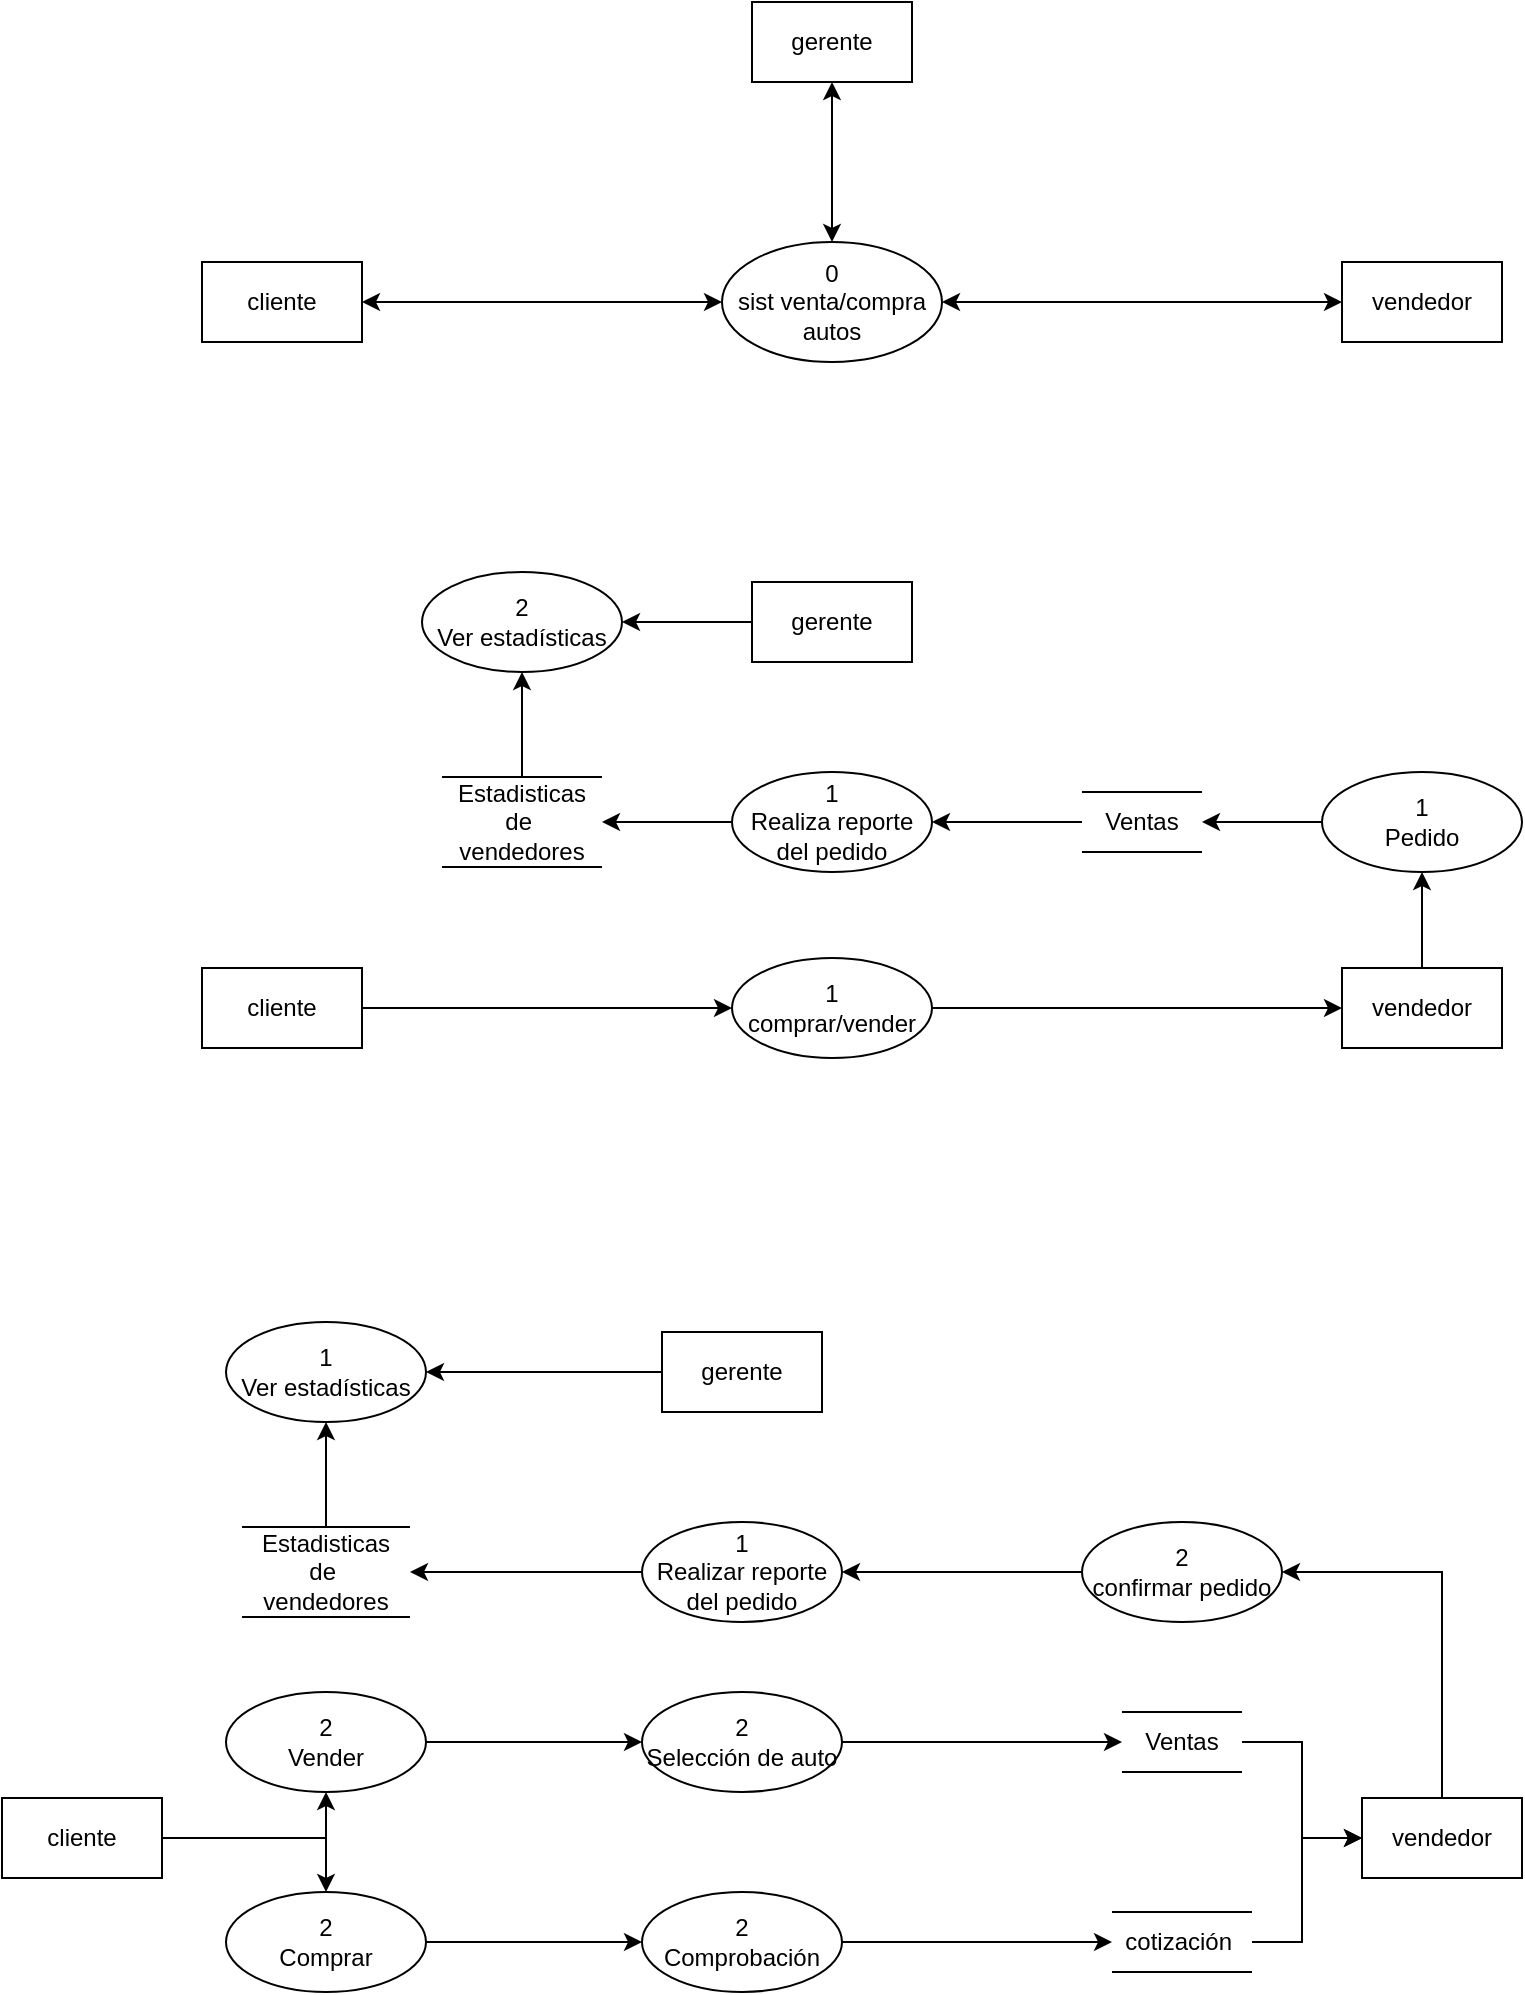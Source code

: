 <mxfile version="24.7.17">
  <diagram name="Página-1" id="5TAty5EcfWNlwhEdt77P">
    <mxGraphModel grid="1" page="1" gridSize="10" guides="1" tooltips="1" connect="1" arrows="1" fold="1" pageScale="1" pageWidth="827" pageHeight="1169" math="0" shadow="0">
      <root>
        <mxCell id="0" />
        <mxCell id="1" parent="0" />
        <mxCell id="t5HQ9qF4xci2MWX0yWFT-1" value="0&lt;div&gt;sist venta/compra&lt;/div&gt;&lt;div&gt;autos&lt;/div&gt;" style="ellipse;whiteSpace=wrap;html=1;" vertex="1" parent="1">
          <mxGeometry x="820" y="130" width="110" height="60" as="geometry" />
        </mxCell>
        <mxCell id="t5HQ9qF4xci2MWX0yWFT-2" value="cliente" style="rounded=0;whiteSpace=wrap;html=1;" vertex="1" parent="1">
          <mxGeometry x="560" y="140" width="80" height="40" as="geometry" />
        </mxCell>
        <mxCell id="t5HQ9qF4xci2MWX0yWFT-3" value="gerente" style="rounded=0;whiteSpace=wrap;html=1;" vertex="1" parent="1">
          <mxGeometry x="835" y="10" width="80" height="40" as="geometry" />
        </mxCell>
        <mxCell id="t5HQ9qF4xci2MWX0yWFT-4" value="vendedor" style="rounded=0;whiteSpace=wrap;html=1;" vertex="1" parent="1">
          <mxGeometry x="1130" y="140" width="80" height="40" as="geometry" />
        </mxCell>
        <mxCell id="t5HQ9qF4xci2MWX0yWFT-5" value="" style="endArrow=classic;startArrow=classic;html=1;rounded=0;entryX=0;entryY=0.5;entryDx=0;entryDy=0;exitX=1;exitY=0.5;exitDx=0;exitDy=0;" edge="1" parent="1" source="t5HQ9qF4xci2MWX0yWFT-1" target="t5HQ9qF4xci2MWX0yWFT-4">
          <mxGeometry width="50" height="50" relative="1" as="geometry">
            <mxPoint x="870" y="320" as="sourcePoint" />
            <mxPoint x="920" y="270" as="targetPoint" />
          </mxGeometry>
        </mxCell>
        <mxCell id="t5HQ9qF4xci2MWX0yWFT-6" value="" style="endArrow=classic;startArrow=classic;html=1;rounded=0;entryX=0;entryY=0.5;entryDx=0;entryDy=0;exitX=1;exitY=0.5;exitDx=0;exitDy=0;" edge="1" parent="1" source="t5HQ9qF4xci2MWX0yWFT-2" target="t5HQ9qF4xci2MWX0yWFT-1">
          <mxGeometry width="50" height="50" relative="1" as="geometry">
            <mxPoint x="870" y="320" as="sourcePoint" />
            <mxPoint x="920" y="270" as="targetPoint" />
          </mxGeometry>
        </mxCell>
        <mxCell id="t5HQ9qF4xci2MWX0yWFT-7" value="" style="endArrow=classic;startArrow=classic;html=1;rounded=0;entryX=0.5;entryY=1;entryDx=0;entryDy=0;exitX=0.5;exitY=0;exitDx=0;exitDy=0;" edge="1" parent="1" source="t5HQ9qF4xci2MWX0yWFT-1" target="t5HQ9qF4xci2MWX0yWFT-3">
          <mxGeometry width="50" height="50" relative="1" as="geometry">
            <mxPoint x="870" y="320" as="sourcePoint" />
            <mxPoint x="920" y="270" as="targetPoint" />
          </mxGeometry>
        </mxCell>
        <mxCell id="dJyvpTzl4861iY1SSyHx-50" style="edgeStyle=orthogonalEdgeStyle;rounded=0;orthogonalLoop=1;jettySize=auto;html=1;entryX=0;entryY=0.5;entryDx=0;entryDy=0;" edge="1" parent="1" source="dJyvpTzl4861iY1SSyHx-1" target="dJyvpTzl4861iY1SSyHx-4">
          <mxGeometry relative="1" as="geometry" />
        </mxCell>
        <mxCell id="dJyvpTzl4861iY1SSyHx-1" value="cliente" style="rounded=0;whiteSpace=wrap;html=1;" vertex="1" parent="1">
          <mxGeometry x="560" y="493" width="80" height="40" as="geometry" />
        </mxCell>
        <mxCell id="dJyvpTzl4861iY1SSyHx-37" style="edgeStyle=orthogonalEdgeStyle;rounded=0;orthogonalLoop=1;jettySize=auto;html=1;entryX=1;entryY=0.5;entryDx=0;entryDy=0;" edge="1" parent="1" source="dJyvpTzl4861iY1SSyHx-2" target="dJyvpTzl4861iY1SSyHx-33">
          <mxGeometry relative="1" as="geometry" />
        </mxCell>
        <mxCell id="dJyvpTzl4861iY1SSyHx-2" value="gerente" style="rounded=0;whiteSpace=wrap;html=1;" vertex="1" parent="1">
          <mxGeometry x="835" y="300" width="80" height="40" as="geometry" />
        </mxCell>
        <mxCell id="dJyvpTzl4861iY1SSyHx-30" style="edgeStyle=orthogonalEdgeStyle;rounded=0;orthogonalLoop=1;jettySize=auto;html=1;entryX=0.5;entryY=1;entryDx=0;entryDy=0;" edge="1" parent="1" source="dJyvpTzl4861iY1SSyHx-3" target="dJyvpTzl4861iY1SSyHx-16">
          <mxGeometry relative="1" as="geometry" />
        </mxCell>
        <mxCell id="dJyvpTzl4861iY1SSyHx-3" value="vendedor" style="rounded=0;whiteSpace=wrap;html=1;" vertex="1" parent="1">
          <mxGeometry x="1130" y="493" width="80" height="40" as="geometry" />
        </mxCell>
        <mxCell id="dJyvpTzl4861iY1SSyHx-29" style="edgeStyle=orthogonalEdgeStyle;rounded=0;orthogonalLoop=1;jettySize=auto;html=1;entryX=0;entryY=0.5;entryDx=0;entryDy=0;" edge="1" parent="1" source="dJyvpTzl4861iY1SSyHx-4" target="dJyvpTzl4861iY1SSyHx-3">
          <mxGeometry relative="1" as="geometry" />
        </mxCell>
        <mxCell id="dJyvpTzl4861iY1SSyHx-4" value="1&lt;div&gt;comprar/vender&lt;/div&gt;" style="ellipse;whiteSpace=wrap;html=1;" vertex="1" parent="1">
          <mxGeometry x="825" y="488" width="100" height="50" as="geometry" />
        </mxCell>
        <mxCell id="dJyvpTzl4861iY1SSyHx-45" style="edgeStyle=orthogonalEdgeStyle;rounded=0;orthogonalLoop=1;jettySize=auto;html=1;entryX=1;entryY=0.5;entryDx=0;entryDy=0;" edge="1" parent="1" source="dJyvpTzl4861iY1SSyHx-16" target="dJyvpTzl4861iY1SSyHx-43">
          <mxGeometry relative="1" as="geometry" />
        </mxCell>
        <mxCell id="dJyvpTzl4861iY1SSyHx-16" value="1&lt;div&gt;Pedido&lt;/div&gt;" style="ellipse;whiteSpace=wrap;html=1;" vertex="1" parent="1">
          <mxGeometry x="1120" y="395" width="100" height="50" as="geometry" />
        </mxCell>
        <mxCell id="dJyvpTzl4861iY1SSyHx-48" style="edgeStyle=orthogonalEdgeStyle;rounded=0;orthogonalLoop=1;jettySize=auto;html=1;entryX=1;entryY=0.5;entryDx=0;entryDy=0;" edge="1" parent="1" source="dJyvpTzl4861iY1SSyHx-17" target="dJyvpTzl4861iY1SSyHx-39">
          <mxGeometry relative="1" as="geometry" />
        </mxCell>
        <mxCell id="dJyvpTzl4861iY1SSyHx-17" value="1&lt;div&gt;Realiza reporte&lt;/div&gt;&lt;div&gt;del pedido&lt;/div&gt;" style="ellipse;whiteSpace=wrap;html=1;" vertex="1" parent="1">
          <mxGeometry x="825" y="395" width="100" height="50" as="geometry" />
        </mxCell>
        <mxCell id="dJyvpTzl4861iY1SSyHx-33" value="2&lt;div&gt;Ver estadísticas&lt;/div&gt;" style="ellipse;whiteSpace=wrap;html=1;" vertex="1" parent="1">
          <mxGeometry x="670" y="295" width="100" height="50" as="geometry" />
        </mxCell>
        <mxCell id="dJyvpTzl4861iY1SSyHx-49" style="edgeStyle=orthogonalEdgeStyle;rounded=0;orthogonalLoop=1;jettySize=auto;html=1;entryX=0.5;entryY=1;entryDx=0;entryDy=0;" edge="1" parent="1" source="dJyvpTzl4861iY1SSyHx-39" target="dJyvpTzl4861iY1SSyHx-33">
          <mxGeometry relative="1" as="geometry" />
        </mxCell>
        <mxCell id="dJyvpTzl4861iY1SSyHx-39" value="&lt;span style=&quot;text-wrap: nowrap;&quot;&gt;Estadisticas&lt;/span&gt;&lt;div style=&quot;text-wrap: nowrap;&quot;&gt;de&amp;nbsp;&lt;/div&gt;&lt;div style=&quot;text-wrap: nowrap;&quot;&gt;vendedores&lt;/div&gt;" style="text;html=1;align=center;verticalAlign=middle;whiteSpace=wrap;rounded=0;" vertex="1" parent="1">
          <mxGeometry x="680" y="397.5" width="80" height="45" as="geometry" />
        </mxCell>
        <mxCell id="dJyvpTzl4861iY1SSyHx-40" value="" style="endArrow=none;html=1;rounded=0;entryX=1;entryY=0;entryDx=0;entryDy=0;exitX=0;exitY=0;exitDx=0;exitDy=0;" edge="1" parent="1" source="dJyvpTzl4861iY1SSyHx-39" target="dJyvpTzl4861iY1SSyHx-39">
          <mxGeometry width="50" height="50" relative="1" as="geometry">
            <mxPoint x="610" y="405" as="sourcePoint" />
            <mxPoint x="660" y="355" as="targetPoint" />
          </mxGeometry>
        </mxCell>
        <mxCell id="dJyvpTzl4861iY1SSyHx-41" value="" style="endArrow=none;html=1;rounded=0;exitX=0;exitY=1;exitDx=0;exitDy=0;entryX=1;entryY=1;entryDx=0;entryDy=0;" edge="1" parent="1" source="dJyvpTzl4861iY1SSyHx-39" target="dJyvpTzl4861iY1SSyHx-39">
          <mxGeometry width="50" height="50" relative="1" as="geometry">
            <mxPoint x="760" y="500" as="sourcePoint" />
            <mxPoint x="760" y="470" as="targetPoint" />
          </mxGeometry>
        </mxCell>
        <mxCell id="dJyvpTzl4861iY1SSyHx-42" value="" style="endArrow=none;html=1;rounded=0;exitX=0;exitY=0;exitDx=0;exitDy=0;entryX=1;entryY=0;entryDx=0;entryDy=0;" edge="1" parent="1" source="dJyvpTzl4861iY1SSyHx-43" target="dJyvpTzl4861iY1SSyHx-43">
          <mxGeometry width="50" height="50" relative="1" as="geometry">
            <mxPoint x="990" y="380" as="sourcePoint" />
            <mxPoint x="1040" y="330" as="targetPoint" />
          </mxGeometry>
        </mxCell>
        <mxCell id="dJyvpTzl4861iY1SSyHx-47" style="edgeStyle=orthogonalEdgeStyle;rounded=0;orthogonalLoop=1;jettySize=auto;html=1;entryX=1;entryY=0.5;entryDx=0;entryDy=0;" edge="1" parent="1" source="dJyvpTzl4861iY1SSyHx-43" target="dJyvpTzl4861iY1SSyHx-17">
          <mxGeometry relative="1" as="geometry" />
        </mxCell>
        <mxCell id="dJyvpTzl4861iY1SSyHx-43" value="Ventas" style="text;html=1;align=center;verticalAlign=middle;whiteSpace=wrap;rounded=0;" vertex="1" parent="1">
          <mxGeometry x="1000" y="405" width="60" height="30" as="geometry" />
        </mxCell>
        <mxCell id="dJyvpTzl4861iY1SSyHx-44" value="" style="endArrow=none;html=1;rounded=0;entryX=1;entryY=1;entryDx=0;entryDy=0;exitX=0;exitY=1;exitDx=0;exitDy=0;" edge="1" parent="1" source="dJyvpTzl4861iY1SSyHx-43" target="dJyvpTzl4861iY1SSyHx-43">
          <mxGeometry width="50" height="50" relative="1" as="geometry">
            <mxPoint x="1040" y="500" as="sourcePoint" />
            <mxPoint x="1090" y="450" as="targetPoint" />
          </mxGeometry>
        </mxCell>
        <mxCell id="dJyvpTzl4861iY1SSyHx-52" value="cliente" style="rounded=0;whiteSpace=wrap;html=1;" vertex="1" parent="1">
          <mxGeometry x="460" y="908" width="80" height="40" as="geometry" />
        </mxCell>
        <mxCell id="dJyvpTzl4861iY1SSyHx-53" style="edgeStyle=orthogonalEdgeStyle;rounded=0;orthogonalLoop=1;jettySize=auto;html=1;entryX=1;entryY=0.5;entryDx=0;entryDy=0;" edge="1" parent="1" source="dJyvpTzl4861iY1SSyHx-54" target="dJyvpTzl4861iY1SSyHx-63">
          <mxGeometry relative="1" as="geometry" />
        </mxCell>
        <mxCell id="dJyvpTzl4861iY1SSyHx-54" value="gerente" style="rounded=0;whiteSpace=wrap;html=1;" vertex="1" parent="1">
          <mxGeometry x="790" y="675" width="80" height="40" as="geometry" />
        </mxCell>
        <mxCell id="dJyvpTzl4861iY1SSyHx-119" style="edgeStyle=orthogonalEdgeStyle;rounded=0;orthogonalLoop=1;jettySize=auto;html=1;entryX=1;entryY=0.5;entryDx=0;entryDy=0;" edge="1" parent="1" source="dJyvpTzl4861iY1SSyHx-56" target="dJyvpTzl4861iY1SSyHx-118">
          <mxGeometry relative="1" as="geometry">
            <Array as="points">
              <mxPoint x="1180" y="795" />
            </Array>
          </mxGeometry>
        </mxCell>
        <mxCell id="dJyvpTzl4861iY1SSyHx-56" value="vendedor" style="rounded=0;whiteSpace=wrap;html=1;" vertex="1" parent="1">
          <mxGeometry x="1140" y="908" width="80" height="40" as="geometry" />
        </mxCell>
        <mxCell id="dJyvpTzl4861iY1SSyHx-61" style="edgeStyle=orthogonalEdgeStyle;rounded=0;orthogonalLoop=1;jettySize=auto;html=1;entryX=1;entryY=0.5;entryDx=0;entryDy=0;" edge="1" parent="1" source="dJyvpTzl4861iY1SSyHx-62" target="dJyvpTzl4861iY1SSyHx-65">
          <mxGeometry relative="1" as="geometry" />
        </mxCell>
        <mxCell id="dJyvpTzl4861iY1SSyHx-62" value="&lt;div&gt;1&lt;/div&gt;&lt;div&gt;Realizar reporte&lt;/div&gt;&lt;div&gt;del pedido&lt;/div&gt;" style="ellipse;whiteSpace=wrap;html=1;" vertex="1" parent="1">
          <mxGeometry x="780" y="770" width="100" height="50" as="geometry" />
        </mxCell>
        <mxCell id="dJyvpTzl4861iY1SSyHx-63" value="&lt;div&gt;1&lt;/div&gt;&lt;div&gt;Ver estadísticas&lt;/div&gt;" style="ellipse;whiteSpace=wrap;html=1;" vertex="1" parent="1">
          <mxGeometry x="572" y="670" width="100" height="50" as="geometry" />
        </mxCell>
        <mxCell id="dJyvpTzl4861iY1SSyHx-64" style="edgeStyle=orthogonalEdgeStyle;rounded=0;orthogonalLoop=1;jettySize=auto;html=1;entryX=0.5;entryY=1;entryDx=0;entryDy=0;" edge="1" parent="1" source="dJyvpTzl4861iY1SSyHx-65" target="dJyvpTzl4861iY1SSyHx-63">
          <mxGeometry relative="1" as="geometry" />
        </mxCell>
        <mxCell id="dJyvpTzl4861iY1SSyHx-65" value="&lt;span style=&quot;text-wrap: nowrap;&quot;&gt;Estadisticas&lt;/span&gt;&lt;div style=&quot;text-wrap: nowrap;&quot;&gt;de&amp;nbsp;&lt;/div&gt;&lt;div style=&quot;text-wrap: nowrap;&quot;&gt;vendedores&lt;/div&gt;" style="text;html=1;align=center;verticalAlign=middle;whiteSpace=wrap;rounded=0;" vertex="1" parent="1">
          <mxGeometry x="580" y="772.5" width="84" height="45" as="geometry" />
        </mxCell>
        <mxCell id="dJyvpTzl4861iY1SSyHx-66" value="" style="endArrow=none;html=1;rounded=0;entryX=1;entryY=0;entryDx=0;entryDy=0;exitX=0;exitY=0;exitDx=0;exitDy=0;" edge="1" parent="1" source="dJyvpTzl4861iY1SSyHx-65" target="dJyvpTzl4861iY1SSyHx-65">
          <mxGeometry width="50" height="50" relative="1" as="geometry">
            <mxPoint x="514" y="780" as="sourcePoint" />
            <mxPoint x="564" y="730" as="targetPoint" />
          </mxGeometry>
        </mxCell>
        <mxCell id="dJyvpTzl4861iY1SSyHx-67" value="" style="endArrow=none;html=1;rounded=0;exitX=0;exitY=1;exitDx=0;exitDy=0;entryX=1;entryY=1;entryDx=0;entryDy=0;" edge="1" parent="1" source="dJyvpTzl4861iY1SSyHx-65" target="dJyvpTzl4861iY1SSyHx-65">
          <mxGeometry width="50" height="50" relative="1" as="geometry">
            <mxPoint x="664" y="875" as="sourcePoint" />
            <mxPoint x="664" y="845" as="targetPoint" />
          </mxGeometry>
        </mxCell>
        <mxCell id="dJyvpTzl4861iY1SSyHx-68" value="" style="endArrow=none;html=1;rounded=0;exitX=0;exitY=0;exitDx=0;exitDy=0;entryX=1;entryY=0;entryDx=0;entryDy=0;" edge="1" parent="1" source="dJyvpTzl4861iY1SSyHx-70" target="dJyvpTzl4861iY1SSyHx-70">
          <mxGeometry width="50" height="50" relative="1" as="geometry">
            <mxPoint x="894" y="755" as="sourcePoint" />
            <mxPoint x="944" y="705" as="targetPoint" />
          </mxGeometry>
        </mxCell>
        <mxCell id="dJyvpTzl4861iY1SSyHx-114" style="edgeStyle=orthogonalEdgeStyle;rounded=0;orthogonalLoop=1;jettySize=auto;html=1;entryX=0;entryY=0.5;entryDx=0;entryDy=0;" edge="1" parent="1" source="dJyvpTzl4861iY1SSyHx-70" target="dJyvpTzl4861iY1SSyHx-56">
          <mxGeometry relative="1" as="geometry" />
        </mxCell>
        <mxCell id="dJyvpTzl4861iY1SSyHx-70" value="Ventas" style="text;html=1;align=center;verticalAlign=middle;whiteSpace=wrap;rounded=0;" vertex="1" parent="1">
          <mxGeometry x="1020" y="865" width="60" height="30" as="geometry" />
        </mxCell>
        <mxCell id="dJyvpTzl4861iY1SSyHx-71" value="" style="endArrow=none;html=1;rounded=0;entryX=1;entryY=1;entryDx=0;entryDy=0;exitX=0;exitY=1;exitDx=0;exitDy=0;" edge="1" parent="1" source="dJyvpTzl4861iY1SSyHx-70" target="dJyvpTzl4861iY1SSyHx-70">
          <mxGeometry width="50" height="50" relative="1" as="geometry">
            <mxPoint x="944" y="875" as="sourcePoint" />
            <mxPoint x="994" y="825" as="targetPoint" />
          </mxGeometry>
        </mxCell>
        <mxCell id="dJyvpTzl4861iY1SSyHx-115" style="edgeStyle=orthogonalEdgeStyle;rounded=0;orthogonalLoop=1;jettySize=auto;html=1;entryX=0;entryY=0.5;entryDx=0;entryDy=0;" edge="1" parent="1" source="dJyvpTzl4861iY1SSyHx-73" target="dJyvpTzl4861iY1SSyHx-56">
          <mxGeometry relative="1" as="geometry">
            <Array as="points">
              <mxPoint x="1110" y="980" />
              <mxPoint x="1110" y="928" />
            </Array>
          </mxGeometry>
        </mxCell>
        <mxCell id="dJyvpTzl4861iY1SSyHx-73" value="cotización&amp;nbsp;" style="text;html=1;align=center;verticalAlign=middle;whiteSpace=wrap;rounded=0;" vertex="1" parent="1">
          <mxGeometry x="1015" y="965" width="70" height="30" as="geometry" />
        </mxCell>
        <mxCell id="dJyvpTzl4861iY1SSyHx-76" value="" style="endArrow=none;html=1;rounded=0;exitX=0;exitY=0;exitDx=0;exitDy=0;entryX=1;entryY=0;entryDx=0;entryDy=0;" edge="1" parent="1" source="dJyvpTzl4861iY1SSyHx-73" target="dJyvpTzl4861iY1SSyHx-73">
          <mxGeometry width="50" height="50" relative="1" as="geometry">
            <mxPoint x="890" y="920" as="sourcePoint" />
            <mxPoint x="940" y="870" as="targetPoint" />
          </mxGeometry>
        </mxCell>
        <mxCell id="dJyvpTzl4861iY1SSyHx-77" value="" style="endArrow=none;html=1;rounded=0;exitX=0;exitY=1;exitDx=0;exitDy=0;entryX=1;entryY=1;entryDx=0;entryDy=0;" edge="1" parent="1" source="dJyvpTzl4861iY1SSyHx-73" target="dJyvpTzl4861iY1SSyHx-73">
          <mxGeometry width="50" height="50" relative="1" as="geometry">
            <mxPoint x="940" y="1010" as="sourcePoint" />
            <mxPoint x="940" y="1000" as="targetPoint" />
          </mxGeometry>
        </mxCell>
        <mxCell id="dJyvpTzl4861iY1SSyHx-78" value="2&lt;div&gt;Comprar&lt;/div&gt;" style="ellipse;whiteSpace=wrap;html=1;" vertex="1" parent="1">
          <mxGeometry x="572" y="955" width="100" height="50" as="geometry" />
        </mxCell>
        <mxCell id="dJyvpTzl4861iY1SSyHx-99" style="edgeStyle=orthogonalEdgeStyle;rounded=0;orthogonalLoop=1;jettySize=auto;html=1;entryX=0;entryY=0.5;entryDx=0;entryDy=0;" edge="1" parent="1" source="dJyvpTzl4861iY1SSyHx-79" target="dJyvpTzl4861iY1SSyHx-98">
          <mxGeometry relative="1" as="geometry" />
        </mxCell>
        <mxCell id="dJyvpTzl4861iY1SSyHx-79" value="2&lt;div&gt;Vender&lt;/div&gt;" style="ellipse;whiteSpace=wrap;html=1;" vertex="1" parent="1">
          <mxGeometry x="572" y="855" width="100" height="50" as="geometry" />
        </mxCell>
        <mxCell id="dJyvpTzl4861iY1SSyHx-81" value="" style="endArrow=none;html=1;rounded=0;exitX=1;exitY=0.5;exitDx=0;exitDy=0;" edge="1" parent="1" source="dJyvpTzl4861iY1SSyHx-52">
          <mxGeometry width="50" height="50" relative="1" as="geometry">
            <mxPoint x="493" y="928" as="sourcePoint" />
            <mxPoint x="622" y="928" as="targetPoint" />
          </mxGeometry>
        </mxCell>
        <mxCell id="dJyvpTzl4861iY1SSyHx-82" value="" style="endArrow=classic;startArrow=classic;html=1;rounded=0;exitX=0.5;exitY=0;exitDx=0;exitDy=0;entryX=0.5;entryY=1;entryDx=0;entryDy=0;" edge="1" parent="1" source="dJyvpTzl4861iY1SSyHx-78" target="dJyvpTzl4861iY1SSyHx-79">
          <mxGeometry width="50" height="50" relative="1" as="geometry">
            <mxPoint x="700" y="950" as="sourcePoint" />
            <mxPoint x="750" y="900" as="targetPoint" />
          </mxGeometry>
        </mxCell>
        <mxCell id="dJyvpTzl4861iY1SSyHx-88" value="" style="endArrow=classic;html=1;rounded=0;exitX=1;exitY=0.5;exitDx=0;exitDy=0;entryX=0;entryY=0.5;entryDx=0;entryDy=0;" edge="1" parent="1" source="dJyvpTzl4861iY1SSyHx-78" target="dJyvpTzl4861iY1SSyHx-89">
          <mxGeometry width="50" height="50" relative="1" as="geometry">
            <mxPoint x="700" y="990" as="sourcePoint" />
            <mxPoint x="750" y="940" as="targetPoint" />
          </mxGeometry>
        </mxCell>
        <mxCell id="dJyvpTzl4861iY1SSyHx-94" style="edgeStyle=orthogonalEdgeStyle;rounded=0;orthogonalLoop=1;jettySize=auto;html=1;entryX=0;entryY=0.5;entryDx=0;entryDy=0;" edge="1" parent="1" source="dJyvpTzl4861iY1SSyHx-89" target="dJyvpTzl4861iY1SSyHx-73">
          <mxGeometry relative="1" as="geometry" />
        </mxCell>
        <mxCell id="dJyvpTzl4861iY1SSyHx-89" value="2&lt;div&gt;Comprobación&lt;/div&gt;" style="ellipse;whiteSpace=wrap;html=1;" vertex="1" parent="1">
          <mxGeometry x="780" y="955" width="100" height="50" as="geometry" />
        </mxCell>
        <mxCell id="dJyvpTzl4861iY1SSyHx-102" style="edgeStyle=orthogonalEdgeStyle;rounded=0;orthogonalLoop=1;jettySize=auto;html=1;entryX=0;entryY=0.5;entryDx=0;entryDy=0;" edge="1" parent="1" source="dJyvpTzl4861iY1SSyHx-98" target="dJyvpTzl4861iY1SSyHx-70">
          <mxGeometry relative="1" as="geometry" />
        </mxCell>
        <mxCell id="dJyvpTzl4861iY1SSyHx-98" value="2&lt;div&gt;Selección de auto&lt;/div&gt;" style="ellipse;whiteSpace=wrap;html=1;" vertex="1" parent="1">
          <mxGeometry x="780" y="855" width="100" height="50" as="geometry" />
        </mxCell>
        <mxCell id="dJyvpTzl4861iY1SSyHx-120" style="edgeStyle=orthogonalEdgeStyle;rounded=0;orthogonalLoop=1;jettySize=auto;html=1;entryX=1;entryY=0.5;entryDx=0;entryDy=0;" edge="1" parent="1" source="dJyvpTzl4861iY1SSyHx-118" target="dJyvpTzl4861iY1SSyHx-62">
          <mxGeometry relative="1" as="geometry" />
        </mxCell>
        <mxCell id="dJyvpTzl4861iY1SSyHx-118" value="2&lt;div&gt;confirmar pedido&lt;/div&gt;" style="ellipse;whiteSpace=wrap;html=1;" vertex="1" parent="1">
          <mxGeometry x="1000" y="770" width="100" height="50" as="geometry" />
        </mxCell>
      </root>
    </mxGraphModel>
  </diagram>
</mxfile>
